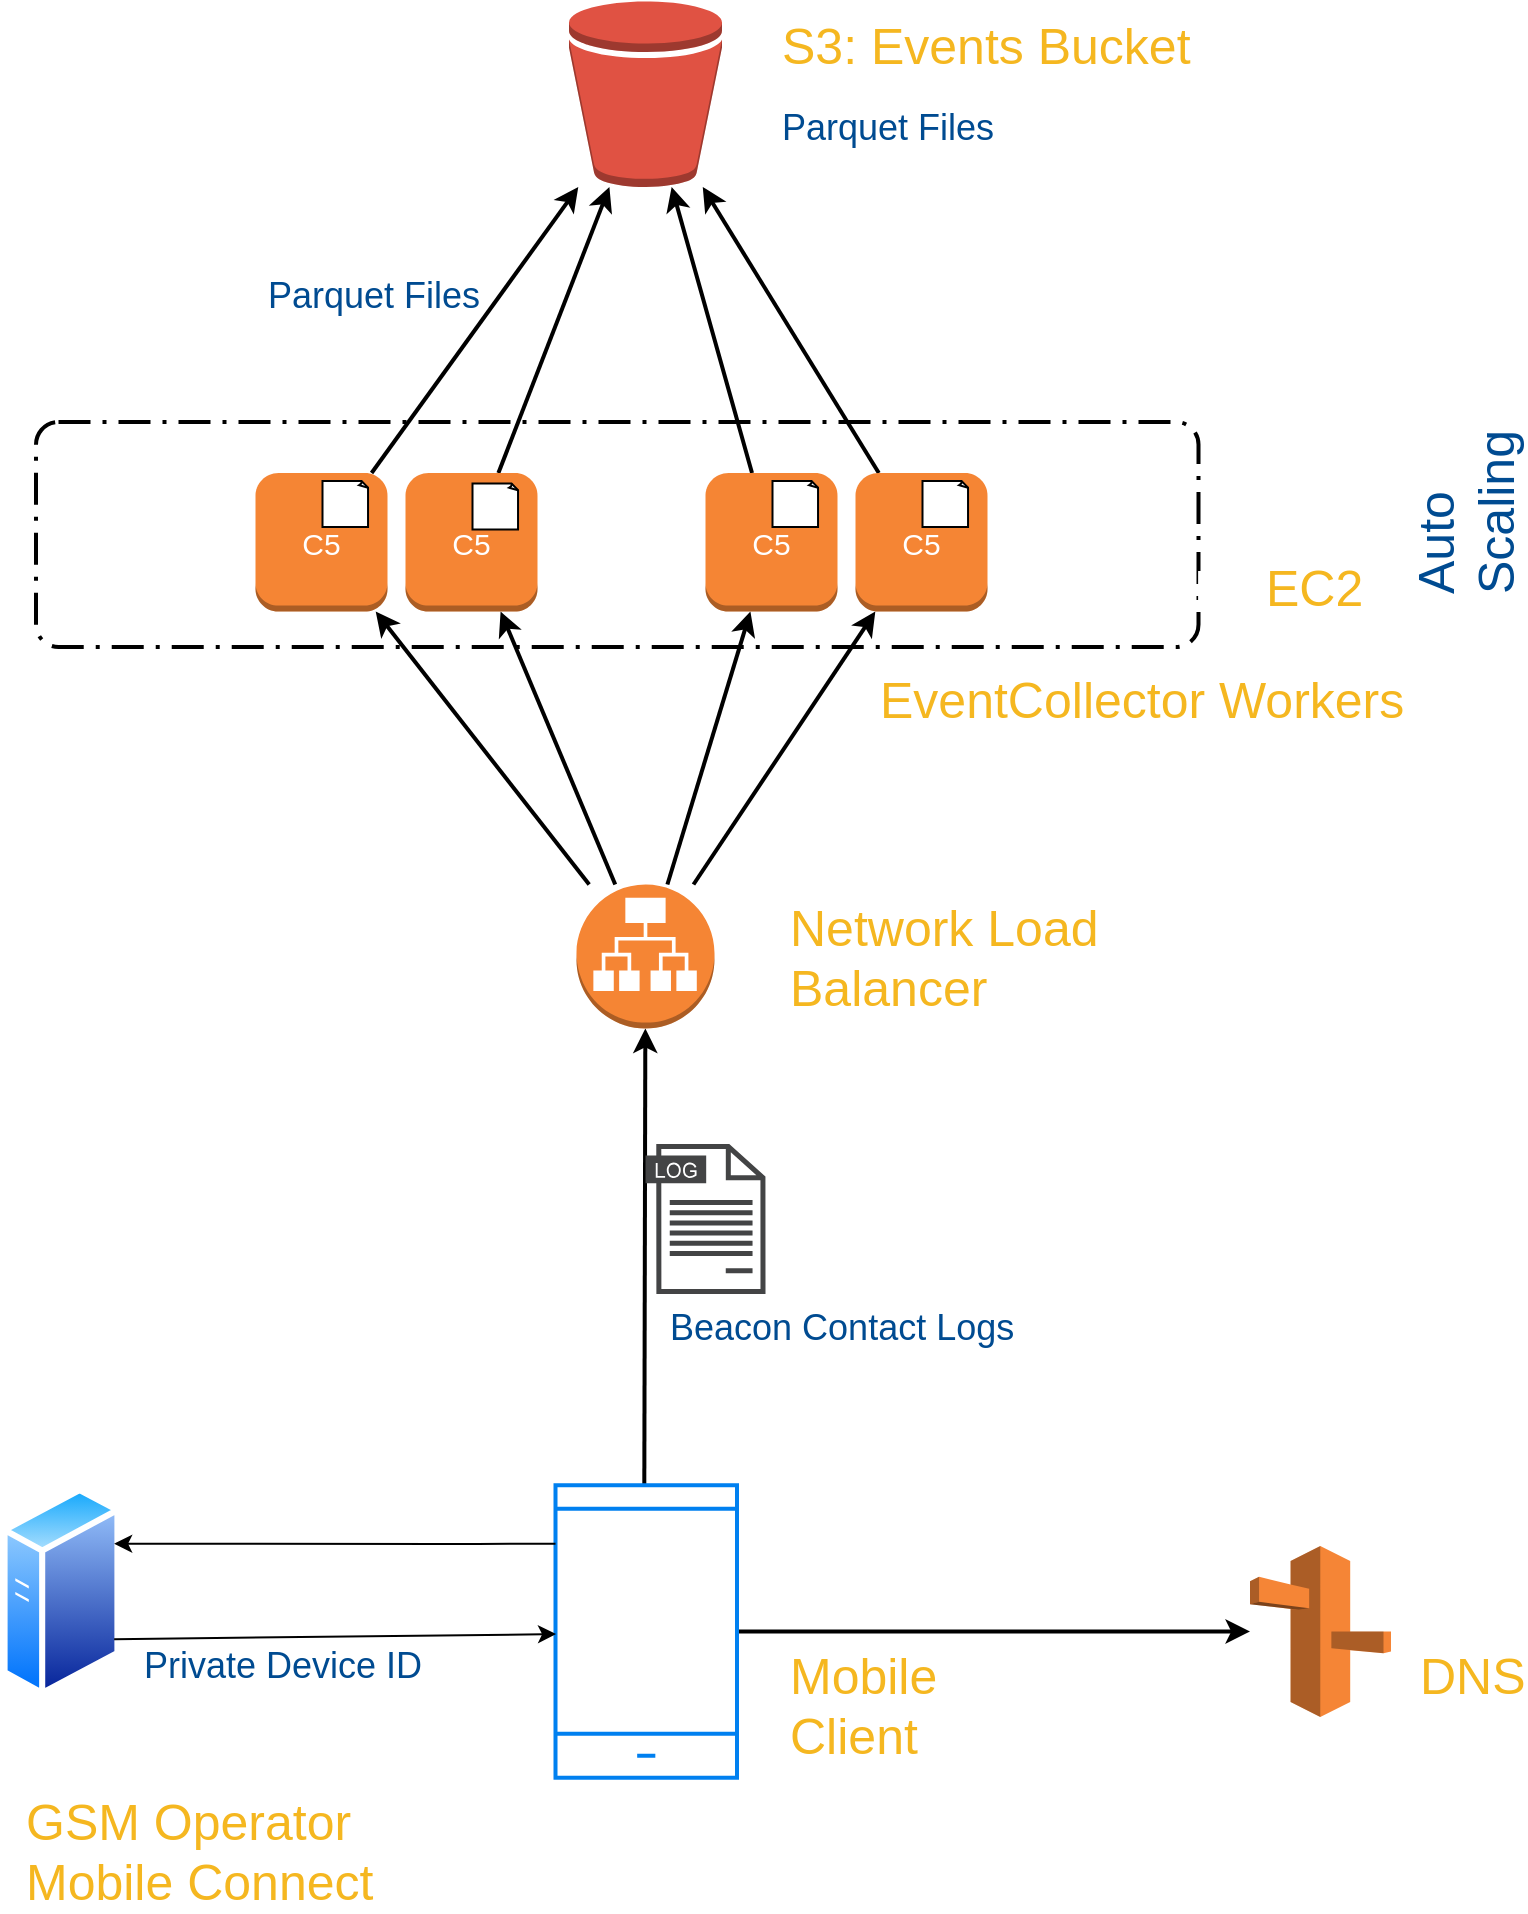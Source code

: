 <mxfile version="12.9.3" type="device" pages="3"><diagram id="8gE0YADAPEhZz7335kvn" name="EventCollectors"><mxGraphModel dx="1426" dy="1003" grid="1" gridSize="75" guides="1" tooltips="1" connect="1" arrows="1" fold="1" page="1" pageScale="1" pageWidth="900" pageHeight="1125" math="0" shadow="0"><root><mxCell id="0"/><mxCell id="1" parent="0"/><mxCell id="b5bad988-e989-4bbc-9bbf-9e8b0e06440d" value="" style="rounded=1;arcSize=10;dashed=1;strokeColor=#000000;fillColor=none;gradientColor=none;dashPattern=8 3 1 3;strokeWidth=2;" parent="1" vertex="1"><mxGeometry x="89" y="314" width="581.25" height="112.5" as="geometry"/></mxCell><mxCell id="a7b2aede-7046-4f74-950a-cb48438d5969-19f80e78-d646-44f5-8f94-d342e41656a5" value="" style="startArrow=none;endArrow=classic;dashed=0;strokeColor=#000000;strokeWidth=2;}" parent="1" source="lVKpNitAPOU1ZOM4_42K-1" target="19f80e78-d646-44f5-8f94-d342e41656a5" edge="1"><mxGeometry width="50" height="50" relative="1" as="geometry"/></mxCell><mxCell id="916c58e6-ace7-4ee8-b53f-278258b60f7e-4fa727c9-36b9-4773-bf99-258500555073" value="" style="startArrow=none;endArrow=classic;dashed=0;strokeColor=#000000;strokeWidth=2;};exitX=0.488;exitY=0.372;exitDx=0;exitDy=0;exitPerimeter=0;" parent="1" source="lVKpNitAPOU1ZOM4_42K-1" target="4fa727c9-36b9-4773-bf99-258500555073" edge="1"><mxGeometry width="50" height="50" relative="1" as="geometry"/></mxCell><mxCell id="62b6a890-1c4b-4a11-bf7f-25d37e6ee72c-0f8ad347-fd5d-4534-876d-bac7fdfe2262" value="" style="startArrow=none;endArrow=classic;dashed=0;strokeColor=#000000;strokeWidth=2;}" parent="1" source="62b6a890-1c4b-4a11-bf7f-25d37e6ee72c" target="0f8ad347-fd5d-4534-876d-bac7fdfe2262" edge="1"><mxGeometry width="50" height="50" relative="1" as="geometry"/></mxCell><mxCell id="e80cc0c3-adbf-49fe-849d-816535638a29-0f8ad347-fd5d-4534-876d-bac7fdfe2262" value="" style="startArrow=none;endArrow=classic;dashed=0;strokeColor=#000000;strokeWidth=2;}" parent="1" source="e80cc0c3-adbf-49fe-849d-816535638a29" target="0f8ad347-fd5d-4534-876d-bac7fdfe2262" edge="1"><mxGeometry width="50" height="50" relative="1" as="geometry"/></mxCell><mxCell id="9c786a2d-cf5c-4b63-b958-a97f28fe6494-0f8ad347-fd5d-4534-876d-bac7fdfe2262" value="" style="startArrow=none;endArrow=classic;dashed=0;strokeColor=#000000;strokeWidth=2;}" parent="1" source="9c786a2d-cf5c-4b63-b958-a97f28fe6494" target="0f8ad347-fd5d-4534-876d-bac7fdfe2262" edge="1"><mxGeometry width="50" height="50" relative="1" as="geometry"/></mxCell><mxCell id="c90d5e2c-c692-4f73-8e30-d80e5c6fa403-0f8ad347-fd5d-4534-876d-bac7fdfe2262" value="" style="startArrow=none;endArrow=classic;dashed=0;strokeColor=#000000;strokeWidth=2;}" parent="1" source="c90d5e2c-c692-4f73-8e30-d80e5c6fa403" target="0f8ad347-fd5d-4534-876d-bac7fdfe2262" edge="1"><mxGeometry width="50" height="50" relative="1" as="geometry"/></mxCell><mxCell id="4fa727c9-36b9-4773-bf99-258500555073-62b6a890-1c4b-4a11-bf7f-25d37e6ee72c" value="" style="startArrow=none;endArrow=classic;dashed=0;strokeColor=#000000;strokeWidth=2;}" parent="1" source="4fa727c9-36b9-4773-bf99-258500555073" target="62b6a890-1c4b-4a11-bf7f-25d37e6ee72c" edge="1"><mxGeometry width="50" height="50" relative="1" as="geometry"/></mxCell><mxCell id="4fa727c9-36b9-4773-bf99-258500555073-e80cc0c3-adbf-49fe-849d-816535638a29" value="" style="startArrow=none;endArrow=classic;dashed=0;strokeColor=#000000;strokeWidth=2;}" parent="1" source="4fa727c9-36b9-4773-bf99-258500555073" target="e80cc0c3-adbf-49fe-849d-816535638a29" edge="1"><mxGeometry width="50" height="50" relative="1" as="geometry"/></mxCell><mxCell id="4fa727c9-36b9-4773-bf99-258500555073-9c786a2d-cf5c-4b63-b958-a97f28fe6494" value="" style="startArrow=none;endArrow=classic;dashed=0;strokeColor=#000000;strokeWidth=2;}" parent="1" source="4fa727c9-36b9-4773-bf99-258500555073" target="9c786a2d-cf5c-4b63-b958-a97f28fe6494" edge="1"><mxGeometry width="50" height="50" relative="1" as="geometry"/></mxCell><mxCell id="4fa727c9-36b9-4773-bf99-258500555073-c90d5e2c-c692-4f73-8e30-d80e5c6fa403" value="" style="startArrow=none;endArrow=classic;dashed=0;strokeColor=#000000;strokeWidth=2;}" parent="1" source="4fa727c9-36b9-4773-bf99-258500555073" target="c90d5e2c-c692-4f73-8e30-d80e5c6fa403" edge="1"><mxGeometry width="50" height="50" relative="1" as="geometry"/></mxCell><mxCell id="0f8ad347-fd5d-4534-876d-bac7fdfe2262" value="" style="shape=mxgraph.aws3.bucket;fillColor=#E05243;" parent="1" vertex="1"><mxGeometry x="355.5" y="103.5" width="76.5" height="93" as="geometry"/></mxCell><mxCell id="c90d5e2c-c692-4f73-8e30-d80e5c6fa403" value="C5" style="shape=mxgraph.aws3.instance;fillColor=#F58534;fontColor=#FFFFFF;fontSize=15;aspect=fixed;" parent="1" vertex="1"><mxGeometry x="198.75" y="339.5" width="66" height="69.3" as="geometry"/></mxCell><mxCell id="62b6a890-1c4b-4a11-bf7f-25d37e6ee72c" value="C5" style="shape=mxgraph.aws3.instance;fillColor=#F58534;fontColor=#FFFFFF;fontSize=15;aspect=fixed;" parent="1" vertex="1"><mxGeometry x="273.75" y="339.5" width="66" height="69.3" as="geometry"/></mxCell><mxCell id="e80cc0c3-adbf-49fe-849d-816535638a29" value="C5" style="shape=mxgraph.aws3.instance;fillColor=#F58534;fontColor=#FFFFFF;fontSize=15;aspect=fixed;" parent="1" vertex="1"><mxGeometry x="423.75" y="339.5" width="66" height="69.3" as="geometry"/></mxCell><mxCell id="9c786a2d-cf5c-4b63-b958-a97f28fe6494" value="C5" style="shape=mxgraph.aws3.instance;fillColor=#F58534;fontColor=#FFFFFF;fontSize=15;aspect=fixed;" parent="1" vertex="1"><mxGeometry x="498.75" y="339.5" width="66" height="69.3" as="geometry"/></mxCell><mxCell id="4fa727c9-36b9-4773-bf99-258500555073" value="" style="shape=mxgraph.aws3.application_load_balancer;fillColor=#F58534;" parent="1" vertex="1"><mxGeometry x="359.25" y="545.25" width="69" height="72" as="geometry"/></mxCell><mxCell id="19f80e78-d646-44f5-8f94-d342e41656a5" value="" style="shape=mxgraph.aws3.route_53;fillColor=#F58536;" parent="1" vertex="1"><mxGeometry x="696" y="876" width="70.5" height="85.5" as="geometry"/></mxCell><mxCell id="a7b2aede-7046-4f74-950a-cb48438d5969" value="" style="shape=image;imageAspect=0;aspect=fixed;" parent="1" vertex="1"><mxGeometry x="393.75" y="918.75" as="geometry"/></mxCell><mxCell id="a80ac287-ab94-4685-9dfa-b4037e7bccc7" value="DNS" style="text;labelPosition=right;verticalLabelPosition=bottom;fontColor=#f5b720;fontSize=25;rotation=0;spacingLeft=10;html=1;" parent="1" vertex="1"><mxGeometry x="768.75" y="918.75" as="geometry"/></mxCell><mxCell id="284e5283-c400-4025-ab50-049f66efb11e" value="&lt;div&gt;Auto&lt;/div&gt;&lt;div&gt;Scaling&lt;/div&gt;" style="text;labelPosition=right;verticalLabelPosition=bottom;fontColor=#004b91;fontSize=25;rotation=-90;spacingLeft=10;html=1;" parent="1" vertex="1"><mxGeometry x="766.5" y="412.5" as="geometry"/></mxCell><mxCell id="34e3c7b8-71a7-4231-8aab-5f31312f0f64" value="&lt;div&gt;Network Load&lt;/div&gt;&lt;div&gt;Balancer&lt;/div&gt;" style="text;labelPosition=right;verticalLabelPosition=bottom;fontColor=#f5b720;fontSize=25;rotation=0;spacingLeft=10;html=1;" parent="1" vertex="1"><mxGeometry x="453.75" y="545.25" as="geometry"/></mxCell><mxCell id="1a2dc397-a74c-4cd7-9741-ab02bcc41004" value="EC2" style="text;labelPosition=right;verticalLabelPosition=bottom;fontColor=#ffffff;fontSize=25;rotation=0;spacingLeft=10;html=1;" parent="1" vertex="1"><mxGeometry x="656.25" y="375" as="geometry"/></mxCell><mxCell id="a0174672-10a2-4fde-9dda-4e59d629e460" value="&lt;div&gt;        S3: Events Bucket&lt;/div&gt;" style="text;labelPosition=right;verticalLabelPosition=bottom;fontColor=#f5b720;fontSize=25;rotation=0;spacingLeft=10;html=1;" parent="1" vertex="1"><mxGeometry x="450.005" y="103.5" as="geometry"/></mxCell><mxCell id="f09b92cb-a7a4-464f-9d90-521e1562b166" value="EventCollector Workers" style="text;labelPosition=right;verticalLabelPosition=bottom;fontColor=#f5b720;fontSize=25;rotation=0;spacingLeft=10;html=1;" parent="1" vertex="1"><mxGeometry x="498.755" y="431.25" as="geometry"/></mxCell><mxCell id="42651c35-46ca-4d0d-bf31-0b4df29a91fb" value="&lt;div&gt;Mobile&lt;/div&gt;&lt;div&gt;Client&lt;/div&gt;" style="text;labelPosition=right;verticalLabelPosition=bottom;fontColor=#f5b720;fontSize=25;rotation=0;spacingLeft=10;html=1;" parent="1" vertex="1"><mxGeometry x="453.75" y="918.75" as="geometry"/></mxCell><mxCell id="yppXFQOWY-bUrWz_TwKO-1" value="EC2" style="text;labelPosition=right;verticalLabelPosition=bottom;fontColor=#f5b720;fontSize=25;rotation=0;spacingLeft=10;html=1;" parent="1" vertex="1"><mxGeometry x="691.505" y="375" as="geometry"/></mxCell><mxCell id="lVKpNitAPOU1ZOM4_42K-1" value="" style="html=1;verticalLabelPosition=bottom;align=center;labelBackgroundColor=#ffffff;verticalAlign=top;strokeWidth=2;strokeColor=#0080F0;shadow=0;dashed=0;shape=mxgraph.ios7.icons.smartphone;" parent="1" vertex="1"><mxGeometry x="348.75" y="845.62" width="90.75" height="146.25" as="geometry"/></mxCell><mxCell id="v8DpXsjk9yCssfnPvigU-1" value="" style="aspect=fixed;perimeter=ellipsePerimeter;html=1;align=center;shadow=0;dashed=0;spacingTop=3;image;image=img/lib/active_directory/generic_server.svg;" vertex="1" parent="1"><mxGeometry x="71.75" y="845.62" width="59.5" height="106.25" as="geometry"/></mxCell><mxCell id="v8DpXsjk9yCssfnPvigU-2" value="&lt;div&gt;GSM&amp;nbsp;&lt;span&gt;Operator&lt;/span&gt;&lt;/div&gt;&lt;div&gt;Mobile&amp;nbsp;&lt;span&gt;Connect&lt;/span&gt;&lt;/div&gt;" style="text;labelPosition=right;verticalLabelPosition=bottom;fontColor=#f5b720;fontSize=25;rotation=0;spacingLeft=10;html=1;" vertex="1" parent="1"><mxGeometry x="71.75" y="991.87" as="geometry"/></mxCell><mxCell id="v8DpXsjk9yCssfnPvigU-10" value="" style="endArrow=classic;html=1;entryX=1;entryY=0.25;entryDx=0;entryDy=0;exitX=0;exitY=0.2;exitDx=0;exitDy=0;exitPerimeter=0;" edge="1" parent="1" source="lVKpNitAPOU1ZOM4_42K-1" target="v8DpXsjk9yCssfnPvigU-1"><mxGeometry width="50" height="50" relative="1" as="geometry"><mxPoint x="150" y="725" as="sourcePoint"/><mxPoint x="200" y="675" as="targetPoint"/><Array as="points"><mxPoint x="300" y="875"/></Array></mxGeometry></mxCell><mxCell id="v8DpXsjk9yCssfnPvigU-13" value="" style="endArrow=classic;html=1;entryX=0.003;entryY=0.509;entryDx=0;entryDy=0;entryPerimeter=0;exitX=1;exitY=0.75;exitDx=0;exitDy=0;" edge="1" parent="1" source="v8DpXsjk9yCssfnPvigU-1" target="lVKpNitAPOU1ZOM4_42K-1"><mxGeometry width="50" height="50" relative="1" as="geometry"><mxPoint x="150" y="725" as="sourcePoint"/><mxPoint x="200" y="675" as="targetPoint"/></mxGeometry></mxCell><mxCell id="v8DpXsjk9yCssfnPvigU-16" value="&lt;div style=&quot;font-size: 18px;&quot;&gt;Private Device ID&lt;/div&gt;" style="text;labelPosition=right;verticalLabelPosition=bottom;fontColor=#004b91;fontSize=18;rotation=0;spacingLeft=10;html=1;" vertex="1" parent="1"><mxGeometry x="131.25" y="918.75" as="geometry"/></mxCell><mxCell id="v8DpXsjk9yCssfnPvigU-17" value="&lt;div style=&quot;font-size: 18px&quot;&gt;Beacon Contact Logs&lt;/div&gt;" style="text;labelPosition=right;verticalLabelPosition=bottom;fontColor=#004b91;fontSize=18;rotation=0;spacingLeft=10;html=1;" vertex="1" parent="1"><mxGeometry x="393.75" y="750" as="geometry"/></mxCell><mxCell id="v8DpXsjk9yCssfnPvigU-18" value="" style="pointerEvents=1;shadow=0;dashed=0;html=1;strokeColor=none;fillColor=#434445;aspect=fixed;labelPosition=center;verticalLabelPosition=bottom;verticalAlign=top;align=center;outlineConnect=0;shape=mxgraph.vvd.log_files;fontSize=18;" vertex="1" parent="1"><mxGeometry x="393.75" y="675" width="60" height="75" as="geometry"/></mxCell><mxCell id="v8DpXsjk9yCssfnPvigU-23" value="" style="whiteSpace=wrap;html=1;shape=mxgraph.basic.document;fontSize=18;aspect=fixed;" vertex="1" parent="1"><mxGeometry x="232.25" y="343.5" width="23" height="23" as="geometry"/></mxCell><mxCell id="v8DpXsjk9yCssfnPvigU-24" value="" style="whiteSpace=wrap;html=1;shape=mxgraph.basic.document;fontSize=18;aspect=fixed;" vertex="1" parent="1"><mxGeometry x="307.25" y="344.75" width="23" height="23" as="geometry"/></mxCell><mxCell id="v8DpXsjk9yCssfnPvigU-25" value="&lt;div style=&quot;font-size: 18px&quot;&gt;Parquet Files&lt;/div&gt;" style="text;labelPosition=right;verticalLabelPosition=bottom;fontColor=#004b91;fontSize=18;rotation=0;spacingLeft=10;html=1;" vertex="1" parent="1"><mxGeometry x="193" y="234" as="geometry"/></mxCell><mxCell id="v8DpXsjk9yCssfnPvigU-27" value="" style="whiteSpace=wrap;html=1;shape=mxgraph.basic.document;fontSize=18;aspect=fixed;" vertex="1" parent="1"><mxGeometry x="457.25" y="343.5" width="23" height="23" as="geometry"/></mxCell><mxCell id="v8DpXsjk9yCssfnPvigU-28" value="" style="whiteSpace=wrap;html=1;shape=mxgraph.basic.document;fontSize=18;aspect=fixed;" vertex="1" parent="1"><mxGeometry x="532.25" y="343.5" width="23" height="23" as="geometry"/></mxCell><mxCell id="ZCe2OVjDpOQLWDlPRV0l-1" value="&lt;div style=&quot;font-size: 18px&quot;&gt;Parquet Files&lt;/div&gt;" style="text;labelPosition=right;verticalLabelPosition=bottom;fontColor=#004b91;fontSize=18;rotation=0;spacingLeft=10;html=1;" vertex="1" parent="1"><mxGeometry x="450" y="150" as="geometry"/></mxCell></root></mxGraphModel></diagram><diagram name="AdminPanel" id="ZjMNuamReojrk9449VT0"><mxGraphModel dx="1426" dy="1003" grid="1" gridSize="75" guides="1" tooltips="1" connect="1" arrows="1" fold="1" page="1" pageScale="1" pageWidth="900" pageHeight="1125" math="0" shadow="0"><root><mxCell id="0"/><mxCell id="1" parent="0"/><mxCell id="efaf6cdc-3f6b-4a03-9f3e-58be4f9bb2ab-f84564ab-d71e-4375-8df0-ad0fec124519" value="" style="startArrow=classic;endArrow=none;dashed=0;strokeColor=#000000;strokeWidth=2;}" parent="1" source="efaf6cdc-3f6b-4a03-9f3e-58be4f9bb2ab" target="f84564ab-d71e-4375-8df0-ad0fec124519" edge="1"><mxGeometry width="50" height="50" relative="1" as="geometry"/></mxCell><mxCell id="2685515d-0fdf-4c31-b26d-7cf5ad8c321d-19f80e78-d646-44f5-8f94-d342e41656a5" value="" style="startArrow=none;endArrow=classic;dashed=0;strokeColor=#000000;strokeWidth=2;}" parent="1" source="2685515d-0fdf-4c31-b26d-7cf5ad8c321d" target="19f80e78-d646-44f5-8f94-d342e41656a5" edge="1"><mxGeometry width="50" height="50" relative="1" as="geometry"/></mxCell><mxCell id="2685515d-0fdf-4c31-b26d-7cf5ad8c321d-f84564ab-d71e-4375-8df0-ad0fec124519" value="" style="startArrow=none;endArrow=classic;dashed=0;strokeColor=#000000;strokeWidth=2;}" parent="1" source="2685515d-0fdf-4c31-b26d-7cf5ad8c321d" target="f84564ab-d71e-4375-8df0-ad0fec124519" edge="1"><mxGeometry width="50" height="50" relative="1" as="geometry"/></mxCell><mxCell id="dd8164c5-6adc-40ad-8435-3c7857d51fb5-d4a785f3-c72d-4518-897e-62528d2db999" value="" style="startArrow=none;endArrow=classic;dashed=0;strokeColor=#000000;strokeWidth=2;}" parent="1" target="d4a785f3-c72d-4518-897e-62528d2db999" edge="1" source="e-NBR3U8oOrr331_tKtH-1"><mxGeometry width="50" height="50" relative="1" as="geometry"><mxPoint x="338" y="599.75" as="sourcePoint"/></mxGeometry></mxCell><mxCell id="d4a785f3-c72d-4518-897e-62528d2db999" value="" style="shape=mxgraph.aws3.rds_db_instance;fillColor=#2E73B8;" parent="1" vertex="1"><mxGeometry x="328.5" y="375" width="49.5" height="66" as="geometry"/></mxCell><mxCell id="efaf6cdc-3f6b-4a03-9f3e-58be4f9bb2ab" value="" style="shape=mxgraph.aws3.bucket;fillColor=#E05243;" parent="1" vertex="1"><mxGeometry x="636.75" y="553.5" width="76.5" height="93" as="geometry"/></mxCell><mxCell id="f84564ab-d71e-4375-8df0-ad0fec124519" value="" style="shape=mxgraph.aws3.cloudfront;fillColor=#F58536;" parent="1" vertex="1"><mxGeometry x="639.75" y="759.75" width="76.5" height="93" as="geometry"/></mxCell><mxCell id="2685515d-0fdf-4c31-b26d-7cf5ad8c321d" value="" style="shape=mxgraph.aws3.user;fillColor=#D2D3D3;" parent="1" vertex="1"><mxGeometry x="465" y="999.75" width="45" height="63" as="geometry"/></mxCell><mxCell id="19f80e78-d646-44f5-8f94-d342e41656a5" value="" style="shape=mxgraph.aws3.route_53;fillColor=#F58536;" parent="1" vertex="1"><mxGeometry x="639.75" y="988.5" width="70.5" height="85.5" as="geometry"/></mxCell><mxCell id="a80ac287-ab94-4685-9dfa-b4037e7bccc7" value="DNS" style="text;labelPosition=right;verticalLabelPosition=bottom;fontColor=#f5b720;fontSize=25;rotation=0;spacingLeft=10;html=1;" parent="1" vertex="1"><mxGeometry x="712.5" y="1012.5" as="geometry"/></mxCell><mxCell id="f8a0f67f-5135-447e-89cb-aaf7c9fcaf77" value="&lt;div&gt;CloudFront&lt;/div&gt;&lt;div&gt;CDN&lt;/div&gt;" style="text;labelPosition=right;verticalLabelPosition=bottom;fontColor=#ffc107;fontSize=25;rotation=0;spacingLeft=10;html=1;" parent="1" vertex="1"><mxGeometry x="731.25" y="759.75" as="geometry"/></mxCell><mxCell id="fd919d09-45b6-4938-a185-3afed1027e1c" value="S3: &lt;br&gt;Static Files &lt;br&gt;Bucket" style="text;labelPosition=right;verticalLabelPosition=bottom;fontColor=#ffc107;fontSize=25;rotation=0;spacingLeft=10;html=1;" parent="1" vertex="1"><mxGeometry x="731.25" y="562.5" as="geometry"/></mxCell><mxCell id="ab7cb2a3-3f14-43cf-8051-22a86ae04dbe" value="EC2" style="text;labelPosition=right;verticalLabelPosition=bottom;fontColor=#f5b720;fontSize=25;rotation=0;spacingLeft=10;html=1;" parent="1" vertex="1"><mxGeometry x="93.75" y="562.5" as="geometry"/></mxCell><mxCell id="63cb4f17-46f3-4b55-8f56-9c49721fb320" value="PostgreSQL" style="text;labelPosition=right;verticalLabelPosition=bottom;fontColor=#f5b720;fontSize=25;rotation=0;spacingLeft=10;html=1;" parent="1" vertex="1"><mxGeometry x="93.75" y="375" as="geometry"/></mxCell><mxCell id="ktjP3IVt1pUUXhe0OGmj-1" value="Web Client" style="text;labelPosition=right;verticalLabelPosition=bottom;fontColor=#f5b720;fontSize=25;rotation=0;spacingLeft=10;html=1;" parent="1" vertex="1"><mxGeometry x="312.75" y="999.75" as="geometry"/></mxCell><mxCell id="ktjP3IVt1pUUXhe0OGmj-3" value="" style="startArrow=none;endArrow=classic;dashed=0;strokeColor=#000000;strokeWidth=2;};exitX=0.5;exitY=0;exitDx=0;exitDy=0;exitPerimeter=0;entryX=0.5;entryY=1;entryDx=0;entryDy=0;entryPerimeter=0;" parent="1" source="XlqcU3lnVFYibDIZY_j--1" target="e-NBR3U8oOrr331_tKtH-1" edge="1"><mxGeometry width="50" height="50" relative="1" as="geometry"><mxPoint x="458.885" y="797.25" as="sourcePoint"/><mxPoint x="337.5" y="655.5" as="targetPoint"/></mxGeometry></mxCell><mxCell id="XlqcU3lnVFYibDIZY_j--1" value="" style="shape=mxgraph.aws3.application_load_balancer;fillColor=#F58534;" vertex="1" parent="1"><mxGeometry x="318.75" y="770.25" width="69" height="72" as="geometry"/></mxCell><mxCell id="D6aMzwFO3SmIskB_7noV-1" value="&lt;div&gt;Network Load&lt;/div&gt;&lt;div&gt;Balancer&lt;/div&gt;" style="text;labelPosition=right;verticalLabelPosition=bottom;fontColor=#f5b720;fontSize=25;rotation=0;spacingLeft=10;html=1;" vertex="1" parent="1"><mxGeometry x="93.75" y="770.25" as="geometry"/></mxCell><mxCell id="D6aMzwFO3SmIskB_7noV-2" value="" style="startArrow=none;endArrow=classic;dashed=0;strokeColor=#000000;strokeWidth=2;}" edge="1" parent="1" source="2685515d-0fdf-4c31-b26d-7cf5ad8c321d" target="XlqcU3lnVFYibDIZY_j--1"><mxGeometry width="50" height="50" relative="1" as="geometry"><mxPoint x="272.63" y="1012.495" as="sourcePoint"/><mxPoint x="402.38" y="859.247" as="targetPoint"/></mxGeometry></mxCell><mxCell id="xwkjYlcXTiIpi4P6-t6R-1" value="" style="rounded=1;arcSize=10;dashed=1;strokeColor=#000000;fillColor=none;gradientColor=none;dashPattern=8 3 1 3;strokeWidth=2;" vertex="1" parent="1"><mxGeometry x="203.25" y="562.5" width="300" height="112.5" as="geometry"/></mxCell><mxCell id="e-NBR3U8oOrr331_tKtH-1" value="C5" style="shape=mxgraph.aws3.instance;fillColor=#F58534;fontColor=#FFFFFF;fontSize=15;aspect=fixed;" vertex="1" parent="1"><mxGeometry x="262.5" y="581.75" width="66" height="69.3" as="geometry"/></mxCell><mxCell id="e-NBR3U8oOrr331_tKtH-2" value="C5" style="shape=mxgraph.aws3.instance;fillColor=#F58534;fontColor=#FFFFFF;fontSize=15;aspect=fixed;" vertex="1" parent="1"><mxGeometry x="375" y="581.75" width="66" height="69.3" as="geometry"/></mxCell><mxCell id="gxU99eqUh2ZBs92rhMeH-1" value="&lt;div&gt;Auto&lt;/div&gt;&lt;div&gt;Scaling&lt;/div&gt;" style="text;labelPosition=right;verticalLabelPosition=bottom;fontColor=#004b91;fontSize=25;rotation=-90;spacingLeft=10;html=1;" vertex="1" parent="1"><mxGeometry y="675" as="geometry"/></mxCell><mxCell id="gxU99eqUh2ZBs92rhMeH-2" value="" style="startArrow=none;endArrow=classic;dashed=0;strokeColor=#000000;strokeWidth=2;};exitX=0.5;exitY=0;exitDx=0;exitDy=0;exitPerimeter=0;" edge="1" parent="1" source="XlqcU3lnVFYibDIZY_j--1" target="e-NBR3U8oOrr331_tKtH-2"><mxGeometry width="50" height="50" relative="1" as="geometry"><mxPoint x="412.5" y="845.25" as="sourcePoint"/><mxPoint x="370.5" y="726.05" as="targetPoint"/></mxGeometry></mxCell><mxCell id="gxU99eqUh2ZBs92rhMeH-4" value="" style="startArrow=none;endArrow=classic;dashed=0;strokeColor=#000000;strokeWidth=2;};exitX=0.5;exitY=0;exitDx=0;exitDy=0;exitPerimeter=0;" edge="1" parent="1" source="e-NBR3U8oOrr331_tKtH-2" target="d4a785f3-c72d-4518-897e-62528d2db999"><mxGeometry width="50" height="50" relative="1" as="geometry"><mxPoint x="377.036" y="656.75" as="sourcePoint"/><mxPoint x="406.275" y="501.75" as="targetPoint"/></mxGeometry></mxCell></root></mxGraphModel></diagram><diagram name="Page-1" id="bdS1jxtoJMzCpIPnMVYN"><mxGraphModel dx="1426" dy="1003" grid="1" gridSize="10" guides="1" tooltips="1" connect="1" arrows="1" fold="1" page="1" pageScale="1" pageWidth="1169" pageHeight="827" math="0" shadow="0"><root><mxCell id="0"/><mxCell id="1" parent="0"/><mxCell id="-QjtrjUzRDEMRZ5MF8oH-47" value="Batch Processes" style="text;html=1;resizable=0;points=[];autosize=1;align=left;verticalAlign=top;spacingTop=-4;fontSize=30;fontStyle=1" parent="1" vertex="1"><mxGeometry x="56.5" y="64.5" width="260" height="40" as="geometry"/></mxCell><mxCell id="-QjtrjUzRDEMRZ5MF8oH-48" value="Batch processes will convert and index data in parquet files." style="text;html=1;resizable=0;points=[];autosize=1;align=left;verticalAlign=top;spacingTop=-4;fontSize=16;" parent="1" vertex="1"><mxGeometry x="56.5" y="114.5" width="440" height="20" as="geometry"/></mxCell><mxCell id="SCVMTBWpLvtzJIhz15lM-1" value="" style="line;strokeWidth=2;html=1;fontSize=14;" parent="1" vertex="1"><mxGeometry x="52.5" y="139.5" width="1060" height="10" as="geometry"/></mxCell><mxCell id="Ivelb1tq6Mm4mTK1z3i3-3" value="EC2" style="points=[[0,0],[0.25,0],[0.5,0],[0.75,0],[1,0],[1,0.25],[1,0.5],[1,0.75],[1,1],[0.75,1],[0.5,1],[0.25,1],[0,1],[0,0.75],[0,0.5],[0,0.25]];outlineConnect=0;gradientColor=none;html=1;whiteSpace=wrap;fontSize=12;fontStyle=0;shape=mxgraph.aws4.group;grIcon=mxgraph.aws4.group_ec2_instance_contents;strokeColor=#D86613;fillColor=none;verticalAlign=top;align=left;spacingLeft=30;fontColor=#D86613;dashed=0;" parent="1" vertex="1"><mxGeometry x="80" y="180.5" width="230" height="199.5" as="geometry"/></mxCell><mxCell id="Ivelb1tq6Mm4mTK1z3i3-4" value="Spark" style="outlineConnect=0;fontColor=#232F3E;gradientColor=#F78E04;gradientDirection=north;fillColor=#D05C17;strokeColor=#ffffff;dashed=0;verticalLabelPosition=bottom;verticalAlign=top;align=center;html=1;fontSize=12;fontStyle=0;aspect=fixed;shape=mxgraph.aws4.resourceIcon;resIcon=mxgraph.aws4.batch;" parent="1" vertex="1"><mxGeometry x="142.5" y="241.25" width="78" height="78" as="geometry"/></mxCell><mxCell id="fxONtHd_QFevPKKJaiYP-1" value="S3&lt;br&gt;Parquet Files" style="shape=image;html=1;verticalAlign=top;verticalLabelPosition=bottom;labelBackgroundColor=#ffffff;imageAspect=0;aspect=fixed;image=https://cdn2.iconfinder.com/data/icons/amazon-aws-stencils/100/Storage__Content_Delivery_Amazon_S3_Bucket-128.png" parent="1" vertex="1"><mxGeometry x="430" y="216.25" width="128" height="128" as="geometry"/></mxCell><mxCell id="fxONtHd_QFevPKKJaiYP-2" value="" style="endArrow=classic;html=1;" parent="1" source="Ivelb1tq6Mm4mTK1z3i3-4" target="fxONtHd_QFevPKKJaiYP-1" edge="1"><mxGeometry width="50" height="50" relative="1" as="geometry"><mxPoint x="700" y="500" as="sourcePoint"/><mxPoint x="750" y="450" as="targetPoint"/></mxGeometry></mxCell></root></mxGraphModel></diagram></mxfile>